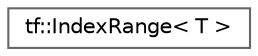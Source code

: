 digraph "类继承关系图"
{
 // LATEX_PDF_SIZE
  bgcolor="transparent";
  edge [fontname=Helvetica,fontsize=10,labelfontname=Helvetica,labelfontsize=10];
  node [fontname=Helvetica,fontsize=10,shape=box,height=0.2,width=0.4];
  rankdir="LR";
  Node0 [id="Node000000",label="tf::IndexRange\< T \>",height=0.2,width=0.4,color="grey40", fillcolor="white", style="filled",URL="$classtf_1_1_index_range.html",tooltip="class to create an index range of integral indices with a step size"];
}
